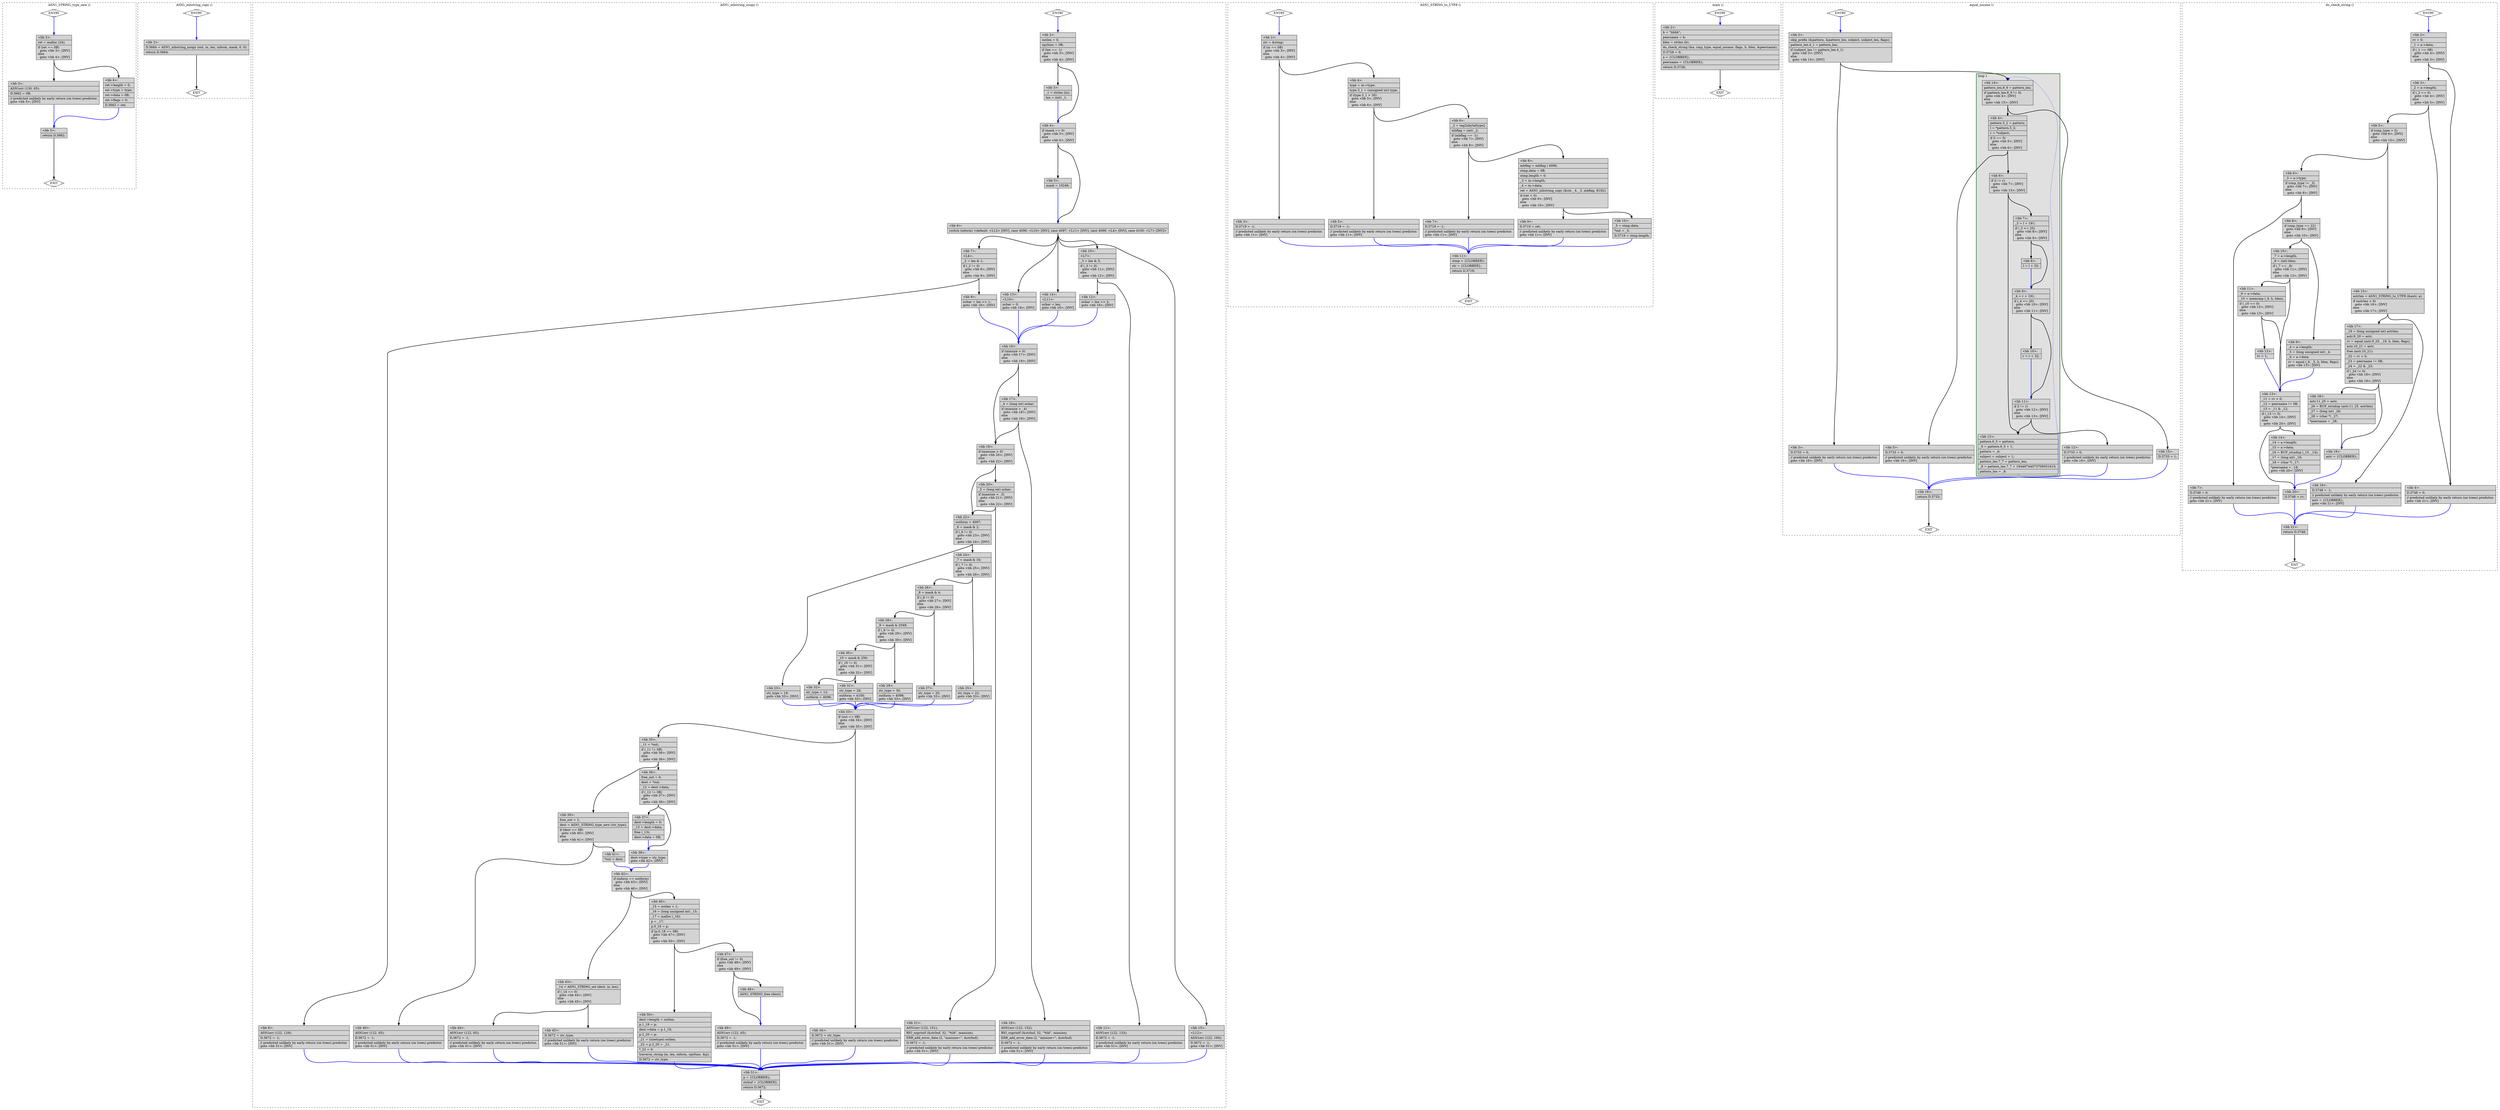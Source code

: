 digraph "test.o-openssl_uaf_4.c.015t.cfg" {
overlap=false;
subgraph "cluster_ASN1_STRING_type_new" {
	style="dashed";
	color="black";
	label="ASN1_STRING_type_new ()";
	fn_22_basic_block_0 [shape=Mdiamond,style=filled,fillcolor=white,label="ENTRY"];

	fn_22_basic_block_1 [shape=Mdiamond,style=filled,fillcolor=white,label="EXIT"];

	fn_22_basic_block_2 [shape=record,style=filled,fillcolor=lightgrey,label="{\<bb\ 2\>:\l\
|ret\ =\ malloc\ (24);\l\
|if\ (ret\ ==\ 0B)\l\
\ \ goto\ \<bb\ 3\>;\ [INV]\l\
else\l\
\ \ goto\ \<bb\ 4\>;\ [INV]\l\
}"];

	fn_22_basic_block_3 [shape=record,style=filled,fillcolor=lightgrey,label="{\<bb\ 3\>:\l\
|ASN1err\ (130,\ 65);\l\
|D.3662\ =\ 0B;\l\
|//\ predicted\ unlikely\ by\ early\ return\ (on\ trees)\ predictor.\l\
goto\ \<bb\ 5\>;\ [INV]\l\
}"];

	fn_22_basic_block_4 [shape=record,style=filled,fillcolor=lightgrey,label="{\<bb\ 4\>:\l\
|ret-\>length\ =\ 0;\l\
|ret-\>type\ =\ type;\l\
|ret-\>data\ =\ 0B;\l\
|ret-\>flags\ =\ 0;\l\
|D.3662\ =\ ret;\l\
}"];

	fn_22_basic_block_5 [shape=record,style=filled,fillcolor=lightgrey,label="{\<bb\ 5\>:\l\
|return\ D.3662;\l\
}"];

	fn_22_basic_block_0:s -> fn_22_basic_block_2:n [style="solid,bold",color=blue,weight=100,constraint=true];
	fn_22_basic_block_2:s -> fn_22_basic_block_3:n [style="solid,bold",color=black,weight=10,constraint=true];
	fn_22_basic_block_2:s -> fn_22_basic_block_4:n [style="solid,bold",color=black,weight=10,constraint=true];
	fn_22_basic_block_3:s -> fn_22_basic_block_5:n [style="solid,bold",color=blue,weight=100,constraint=true];
	fn_22_basic_block_4:s -> fn_22_basic_block_5:n [style="solid,bold",color=blue,weight=100,constraint=true];
	fn_22_basic_block_5:s -> fn_22_basic_block_1:n [style="solid,bold",color=black,weight=10,constraint=true];
	fn_22_basic_block_0:s -> fn_22_basic_block_1:n [style="invis",constraint=true];
}
subgraph "cluster_ASN1_mbstring_copy" {
	style="dashed";
	color="black";
	label="ASN1_mbstring_copy ()";
	fn_24_basic_block_0 [shape=Mdiamond,style=filled,fillcolor=white,label="ENTRY"];

	fn_24_basic_block_1 [shape=Mdiamond,style=filled,fillcolor=white,label="EXIT"];

	fn_24_basic_block_2 [shape=record,style=filled,fillcolor=lightgrey,label="{\<bb\ 2\>:\l\
|D.3664\ =\ ASN1_mbstring_ncopy\ (out,\ in,\ len,\ inform,\ mask,\ 0,\ 0);\l\
|return\ D.3664;\l\
}"];

	fn_24_basic_block_0:s -> fn_24_basic_block_2:n [style="solid,bold",color=blue,weight=100,constraint=true];
	fn_24_basic_block_2:s -> fn_24_basic_block_1:n [style="solid,bold",color=black,weight=10,constraint=true];
	fn_24_basic_block_0:s -> fn_24_basic_block_1:n [style="invis",constraint=true];
}
subgraph "cluster_ASN1_mbstring_ncopy" {
	style="dashed";
	color="black";
	label="ASN1_mbstring_ncopy ()";
	fn_25_basic_block_0 [shape=Mdiamond,style=filled,fillcolor=white,label="ENTRY"];

	fn_25_basic_block_1 [shape=Mdiamond,style=filled,fillcolor=white,label="EXIT"];

	fn_25_basic_block_2 [shape=record,style=filled,fillcolor=lightgrey,label="{\<bb\ 2\>:\l\
|outlen\ =\ 0;\l\
|cpyfunc\ =\ 0B;\l\
|if\ (len\ ==\ -1)\l\
\ \ goto\ \<bb\ 3\>;\ [INV]\l\
else\l\
\ \ goto\ \<bb\ 4\>;\ [INV]\l\
}"];

	fn_25_basic_block_3 [shape=record,style=filled,fillcolor=lightgrey,label="{\<bb\ 3\>:\l\
|_1\ =\ strlen\ (in);\l\
|len\ =\ (int)\ _1;\l\
}"];

	fn_25_basic_block_4 [shape=record,style=filled,fillcolor=lightgrey,label="{\<bb\ 4\>:\l\
|if\ (mask\ ==\ 0)\l\
\ \ goto\ \<bb\ 5\>;\ [INV]\l\
else\l\
\ \ goto\ \<bb\ 6\>;\ [INV]\l\
}"];

	fn_25_basic_block_5 [shape=record,style=filled,fillcolor=lightgrey,label="{\<bb\ 5\>:\l\
|mask\ =\ 10246;\l\
}"];

	fn_25_basic_block_6 [shape=record,style=filled,fillcolor=lightgrey,label="{\<bb\ 6\>:\l\
|switch\ (inform)\ \<default:\ \<L12\>\ [INV],\ case\ 4096:\ \<L10\>\ [INV],\ case\ 4097:\ \<L11\>\ [INV],\ case\ 4098:\ \<L4\>\ [INV],\ case\ 4100:\ \<L7\>\ [INV]\>\l\
}"];

	fn_25_basic_block_7 [shape=record,style=filled,fillcolor=lightgrey,label="{\<bb\ 7\>:\l\
|\<L4\>:\l\
|_2\ =\ len\ &\ 1;\l\
|if\ (_2\ !=\ 0)\l\
\ \ goto\ \<bb\ 8\>;\ [INV]\l\
else\l\
\ \ goto\ \<bb\ 9\>;\ [INV]\l\
}"];

	fn_25_basic_block_8 [shape=record,style=filled,fillcolor=lightgrey,label="{\<bb\ 8\>:\l\
|ASN1err\ (122,\ 129);\l\
|D.3672\ =\ -1;\l\
|//\ predicted\ unlikely\ by\ early\ return\ (on\ trees)\ predictor.\l\
goto\ \<bb\ 51\>;\ [INV]\l\
}"];

	fn_25_basic_block_9 [shape=record,style=filled,fillcolor=lightgrey,label="{\<bb\ 9\>:\l\
|nchar\ =\ len\ \>\>\ 1;\l\
goto\ \<bb\ 16\>;\ [INV]\l\
}"];

	fn_25_basic_block_10 [shape=record,style=filled,fillcolor=lightgrey,label="{\<bb\ 10\>:\l\
|\<L7\>:\l\
|_3\ =\ len\ &\ 3;\l\
|if\ (_3\ !=\ 0)\l\
\ \ goto\ \<bb\ 11\>;\ [INV]\l\
else\l\
\ \ goto\ \<bb\ 12\>;\ [INV]\l\
}"];

	fn_25_basic_block_11 [shape=record,style=filled,fillcolor=lightgrey,label="{\<bb\ 11\>:\l\
|ASN1err\ (122,\ 133);\l\
|D.3672\ =\ -1;\l\
|//\ predicted\ unlikely\ by\ early\ return\ (on\ trees)\ predictor.\l\
goto\ \<bb\ 51\>;\ [INV]\l\
}"];

	fn_25_basic_block_12 [shape=record,style=filled,fillcolor=lightgrey,label="{\<bb\ 12\>:\l\
|nchar\ =\ len\ \>\>\ 2;\l\
goto\ \<bb\ 16\>;\ [INV]\l\
}"];

	fn_25_basic_block_13 [shape=record,style=filled,fillcolor=lightgrey,label="{\<bb\ 13\>:\l\
|\<L10\>:\l\
|nchar\ =\ 0;\l\
goto\ \<bb\ 16\>;\ [INV]\l\
}"];

	fn_25_basic_block_14 [shape=record,style=filled,fillcolor=lightgrey,label="{\<bb\ 14\>:\l\
|\<L11\>:\l\
|nchar\ =\ len;\l\
goto\ \<bb\ 16\>;\ [INV]\l\
}"];

	fn_25_basic_block_15 [shape=record,style=filled,fillcolor=lightgrey,label="{\<bb\ 15\>:\l\
|\<L12\>:\l\
|ASN1err\ (122,\ 160);\l\
|D.3672\ =\ -1;\l\
goto\ \<bb\ 51\>;\ [INV]\l\
}"];

	fn_25_basic_block_16 [shape=record,style=filled,fillcolor=lightgrey,label="{\<bb\ 16\>:\l\
|if\ (minsize\ \>\ 0)\l\
\ \ goto\ \<bb\ 17\>;\ [INV]\l\
else\l\
\ \ goto\ \<bb\ 19\>;\ [INV]\l\
}"];

	fn_25_basic_block_17 [shape=record,style=filled,fillcolor=lightgrey,label="{\<bb\ 17\>:\l\
|_4\ =\ (long\ int)\ nchar;\l\
|if\ (minsize\ \>\ _4)\l\
\ \ goto\ \<bb\ 18\>;\ [INV]\l\
else\l\
\ \ goto\ \<bb\ 19\>;\ [INV]\l\
}"];

	fn_25_basic_block_18 [shape=record,style=filled,fillcolor=lightgrey,label="{\<bb\ 18\>:\l\
|ASN1err\ (122,\ 152);\l\
|BIO_snprintf\ (&strbuf,\ 32,\ \"%ld\",\ minsize);\l\
|ERR_add_error_data\ (2,\ \"minsize=\",\ &strbuf);\l\
|D.3672\ =\ -1;\l\
|//\ predicted\ unlikely\ by\ early\ return\ (on\ trees)\ predictor.\l\
goto\ \<bb\ 51\>;\ [INV]\l\
}"];

	fn_25_basic_block_19 [shape=record,style=filled,fillcolor=lightgrey,label="{\<bb\ 19\>:\l\
|if\ (maxsize\ \>\ 0)\l\
\ \ goto\ \<bb\ 20\>;\ [INV]\l\
else\l\
\ \ goto\ \<bb\ 22\>;\ [INV]\l\
}"];

	fn_25_basic_block_20 [shape=record,style=filled,fillcolor=lightgrey,label="{\<bb\ 20\>:\l\
|_5\ =\ (long\ int)\ nchar;\l\
|if\ (maxsize\ \<\ _5)\l\
\ \ goto\ \<bb\ 21\>;\ [INV]\l\
else\l\
\ \ goto\ \<bb\ 22\>;\ [INV]\l\
}"];

	fn_25_basic_block_21 [shape=record,style=filled,fillcolor=lightgrey,label="{\<bb\ 21\>:\l\
|ASN1err\ (122,\ 151);\l\
|BIO_snprintf\ (&strbuf,\ 32,\ \"%ld\",\ maxsize);\l\
|ERR_add_error_data\ (2,\ \"maxsize=\",\ &strbuf);\l\
|D.3672\ =\ -1;\l\
|//\ predicted\ unlikely\ by\ early\ return\ (on\ trees)\ predictor.\l\
goto\ \<bb\ 51\>;\ [INV]\l\
}"];

	fn_25_basic_block_22 [shape=record,style=filled,fillcolor=lightgrey,label="{\<bb\ 22\>:\l\
|outform\ =\ 4097;\l\
|_6\ =\ mask\ &\ 2;\l\
|if\ (_6\ !=\ 0)\l\
\ \ goto\ \<bb\ 23\>;\ [INV]\l\
else\l\
\ \ goto\ \<bb\ 24\>;\ [INV]\l\
}"];

	fn_25_basic_block_23 [shape=record,style=filled,fillcolor=lightgrey,label="{\<bb\ 23\>:\l\
|str_type\ =\ 19;\l\
goto\ \<bb\ 33\>;\ [INV]\l\
}"];

	fn_25_basic_block_24 [shape=record,style=filled,fillcolor=lightgrey,label="{\<bb\ 24\>:\l\
|_7\ =\ mask\ &\ 16;\l\
|if\ (_7\ !=\ 0)\l\
\ \ goto\ \<bb\ 25\>;\ [INV]\l\
else\l\
\ \ goto\ \<bb\ 26\>;\ [INV]\l\
}"];

	fn_25_basic_block_25 [shape=record,style=filled,fillcolor=lightgrey,label="{\<bb\ 25\>:\l\
|str_type\ =\ 22;\l\
goto\ \<bb\ 33\>;\ [INV]\l\
}"];

	fn_25_basic_block_26 [shape=record,style=filled,fillcolor=lightgrey,label="{\<bb\ 26\>:\l\
|_8\ =\ mask\ &\ 4;\l\
|if\ (_8\ !=\ 0)\l\
\ \ goto\ \<bb\ 27\>;\ [INV]\l\
else\l\
\ \ goto\ \<bb\ 28\>;\ [INV]\l\
}"];

	fn_25_basic_block_27 [shape=record,style=filled,fillcolor=lightgrey,label="{\<bb\ 27\>:\l\
|str_type\ =\ 20;\l\
goto\ \<bb\ 33\>;\ [INV]\l\
}"];

	fn_25_basic_block_28 [shape=record,style=filled,fillcolor=lightgrey,label="{\<bb\ 28\>:\l\
|_9\ =\ mask\ &\ 2048;\l\
|if\ (_9\ !=\ 0)\l\
\ \ goto\ \<bb\ 29\>;\ [INV]\l\
else\l\
\ \ goto\ \<bb\ 30\>;\ [INV]\l\
}"];

	fn_25_basic_block_29 [shape=record,style=filled,fillcolor=lightgrey,label="{\<bb\ 29\>:\l\
|str_type\ =\ 30;\l\
|outform\ =\ 4098;\l\
goto\ \<bb\ 33\>;\ [INV]\l\
}"];

	fn_25_basic_block_30 [shape=record,style=filled,fillcolor=lightgrey,label="{\<bb\ 30\>:\l\
|_10\ =\ mask\ &\ 256;\l\
|if\ (_10\ !=\ 0)\l\
\ \ goto\ \<bb\ 31\>;\ [INV]\l\
else\l\
\ \ goto\ \<bb\ 32\>;\ [INV]\l\
}"];

	fn_25_basic_block_31 [shape=record,style=filled,fillcolor=lightgrey,label="{\<bb\ 31\>:\l\
|str_type\ =\ 28;\l\
|outform\ =\ 4100;\l\
goto\ \<bb\ 33\>;\ [INV]\l\
}"];

	fn_25_basic_block_32 [shape=record,style=filled,fillcolor=lightgrey,label="{\<bb\ 32\>:\l\
|str_type\ =\ 12;\l\
|outform\ =\ 4096;\l\
}"];

	fn_25_basic_block_33 [shape=record,style=filled,fillcolor=lightgrey,label="{\<bb\ 33\>:\l\
|if\ (out\ ==\ 0B)\l\
\ \ goto\ \<bb\ 34\>;\ [INV]\l\
else\l\
\ \ goto\ \<bb\ 35\>;\ [INV]\l\
}"];

	fn_25_basic_block_34 [shape=record,style=filled,fillcolor=lightgrey,label="{\<bb\ 34\>:\l\
|D.3672\ =\ str_type;\l\
|//\ predicted\ unlikely\ by\ early\ return\ (on\ trees)\ predictor.\l\
goto\ \<bb\ 51\>;\ [INV]\l\
}"];

	fn_25_basic_block_35 [shape=record,style=filled,fillcolor=lightgrey,label="{\<bb\ 35\>:\l\
|_11\ =\ *out;\l\
|if\ (_11\ !=\ 0B)\l\
\ \ goto\ \<bb\ 36\>;\ [INV]\l\
else\l\
\ \ goto\ \<bb\ 39\>;\ [INV]\l\
}"];

	fn_25_basic_block_36 [shape=record,style=filled,fillcolor=lightgrey,label="{\<bb\ 36\>:\l\
|free_out\ =\ 0;\l\
|dest\ =\ *out;\l\
|_12\ =\ dest-\>data;\l\
|if\ (_12\ !=\ 0B)\l\
\ \ goto\ \<bb\ 37\>;\ [INV]\l\
else\l\
\ \ goto\ \<bb\ 38\>;\ [INV]\l\
}"];

	fn_25_basic_block_37 [shape=record,style=filled,fillcolor=lightgrey,label="{\<bb\ 37\>:\l\
|dest-\>length\ =\ 0;\l\
|_13\ =\ dest-\>data;\l\
|free\ (_13);\l\
|dest-\>data\ =\ 0B;\l\
}"];

	fn_25_basic_block_38 [shape=record,style=filled,fillcolor=lightgrey,label="{\<bb\ 38\>:\l\
|dest-\>type\ =\ str_type;\l\
goto\ \<bb\ 42\>;\ [INV]\l\
}"];

	fn_25_basic_block_39 [shape=record,style=filled,fillcolor=lightgrey,label="{\<bb\ 39\>:\l\
|free_out\ =\ 1;\l\
|dest\ =\ ASN1_STRING_type_new\ (str_type);\l\
|if\ (dest\ ==\ 0B)\l\
\ \ goto\ \<bb\ 40\>;\ [INV]\l\
else\l\
\ \ goto\ \<bb\ 41\>;\ [INV]\l\
}"];

	fn_25_basic_block_40 [shape=record,style=filled,fillcolor=lightgrey,label="{\<bb\ 40\>:\l\
|ASN1err\ (122,\ 65);\l\
|D.3672\ =\ -1;\l\
|//\ predicted\ unlikely\ by\ early\ return\ (on\ trees)\ predictor.\l\
goto\ \<bb\ 51\>;\ [INV]\l\
}"];

	fn_25_basic_block_41 [shape=record,style=filled,fillcolor=lightgrey,label="{\<bb\ 41\>:\l\
|*out\ =\ dest;\l\
}"];

	fn_25_basic_block_42 [shape=record,style=filled,fillcolor=lightgrey,label="{\<bb\ 42\>:\l\
|if\ (inform\ ==\ outform)\l\
\ \ goto\ \<bb\ 43\>;\ [INV]\l\
else\l\
\ \ goto\ \<bb\ 46\>;\ [INV]\l\
}"];

	fn_25_basic_block_43 [shape=record,style=filled,fillcolor=lightgrey,label="{\<bb\ 43\>:\l\
|_14\ =\ ASN1_STRING_set\ (dest,\ in,\ len);\l\
|if\ (_14\ ==\ 0)\l\
\ \ goto\ \<bb\ 44\>;\ [INV]\l\
else\l\
\ \ goto\ \<bb\ 45\>;\ [INV]\l\
}"];

	fn_25_basic_block_44 [shape=record,style=filled,fillcolor=lightgrey,label="{\<bb\ 44\>:\l\
|ASN1err\ (122,\ 65);\l\
|D.3672\ =\ -1;\l\
|//\ predicted\ unlikely\ by\ early\ return\ (on\ trees)\ predictor.\l\
goto\ \<bb\ 51\>;\ [INV]\l\
}"];

	fn_25_basic_block_45 [shape=record,style=filled,fillcolor=lightgrey,label="{\<bb\ 45\>:\l\
|D.3672\ =\ str_type;\l\
|//\ predicted\ unlikely\ by\ early\ return\ (on\ trees)\ predictor.\l\
goto\ \<bb\ 51\>;\ [INV]\l\
}"];

	fn_25_basic_block_46 [shape=record,style=filled,fillcolor=lightgrey,label="{\<bb\ 46\>:\l\
|_15\ =\ outlen\ +\ 1;\l\
|_16\ =\ (long\ unsigned\ int)\ _15;\l\
|_17\ =\ malloc\ (_16);\l\
|p\ =\ _17;\l\
|p.0_18\ =\ p;\l\
|if\ (p.0_18\ ==\ 0B)\l\
\ \ goto\ \<bb\ 47\>;\ [INV]\l\
else\l\
\ \ goto\ \<bb\ 50\>;\ [INV]\l\
}"];

	fn_25_basic_block_47 [shape=record,style=filled,fillcolor=lightgrey,label="{\<bb\ 47\>:\l\
|if\ (free_out\ !=\ 0)\l\
\ \ goto\ \<bb\ 48\>;\ [INV]\l\
else\l\
\ \ goto\ \<bb\ 49\>;\ [INV]\l\
}"];

	fn_25_basic_block_48 [shape=record,style=filled,fillcolor=lightgrey,label="{\<bb\ 48\>:\l\
|ASN1_STRING_free\ (dest);\l\
}"];

	fn_25_basic_block_49 [shape=record,style=filled,fillcolor=lightgrey,label="{\<bb\ 49\>:\l\
|ASN1err\ (122,\ 65);\l\
|D.3672\ =\ -1;\l\
|//\ predicted\ unlikely\ by\ early\ return\ (on\ trees)\ predictor.\l\
goto\ \<bb\ 51\>;\ [INV]\l\
}"];

	fn_25_basic_block_50 [shape=record,style=filled,fillcolor=lightgrey,label="{\<bb\ 50\>:\l\
|dest-\>length\ =\ outlen;\l\
|p.1_19\ =\ p;\l\
|dest-\>data\ =\ p.1_19;\l\
|p.2_20\ =\ p;\l\
|_21\ =\ (sizetype)\ outlen;\l\
|_22\ =\ p.2_20\ +\ _21;\l\
|*_22\ =\ 0;\l\
|traverse_string\ (in,\ len,\ inform,\ cpyfunc,\ &p);\l\
|D.3672\ =\ str_type;\l\
}"];

	fn_25_basic_block_51 [shape=record,style=filled,fillcolor=lightgrey,label="{\<bb\ 51\>:\l\
|p\ =\ \{CLOBBER\};\l\
|strbuf\ =\ \{CLOBBER\};\l\
|return\ D.3672;\l\
}"];

	fn_25_basic_block_0:s -> fn_25_basic_block_2:n [style="solid,bold",color=blue,weight=100,constraint=true];
	fn_25_basic_block_2:s -> fn_25_basic_block_3:n [style="solid,bold",color=black,weight=10,constraint=true];
	fn_25_basic_block_2:s -> fn_25_basic_block_4:n [style="solid,bold",color=black,weight=10,constraint=true];
	fn_25_basic_block_3:s -> fn_25_basic_block_4:n [style="solid,bold",color=blue,weight=100,constraint=true];
	fn_25_basic_block_4:s -> fn_25_basic_block_5:n [style="solid,bold",color=black,weight=10,constraint=true];
	fn_25_basic_block_4:s -> fn_25_basic_block_6:n [style="solid,bold",color=black,weight=10,constraint=true];
	fn_25_basic_block_5:s -> fn_25_basic_block_6:n [style="solid,bold",color=blue,weight=100,constraint=true];
	fn_25_basic_block_6:s -> fn_25_basic_block_15:n [style="solid,bold",color=black,weight=10,constraint=true];
	fn_25_basic_block_6:s -> fn_25_basic_block_13:n [style="solid,bold",color=black,weight=10,constraint=true];
	fn_25_basic_block_6:s -> fn_25_basic_block_14:n [style="solid,bold",color=black,weight=10,constraint=true];
	fn_25_basic_block_6:s -> fn_25_basic_block_7:n [style="solid,bold",color=black,weight=10,constraint=true];
	fn_25_basic_block_6:s -> fn_25_basic_block_10:n [style="solid,bold",color=black,weight=10,constraint=true];
	fn_25_basic_block_7:s -> fn_25_basic_block_8:n [style="solid,bold",color=black,weight=10,constraint=true];
	fn_25_basic_block_7:s -> fn_25_basic_block_9:n [style="solid,bold",color=black,weight=10,constraint=true];
	fn_25_basic_block_8:s -> fn_25_basic_block_51:n [style="solid,bold",color=blue,weight=100,constraint=true];
	fn_25_basic_block_9:s -> fn_25_basic_block_16:n [style="solid,bold",color=blue,weight=100,constraint=true];
	fn_25_basic_block_10:s -> fn_25_basic_block_11:n [style="solid,bold",color=black,weight=10,constraint=true];
	fn_25_basic_block_10:s -> fn_25_basic_block_12:n [style="solid,bold",color=black,weight=10,constraint=true];
	fn_25_basic_block_11:s -> fn_25_basic_block_51:n [style="solid,bold",color=blue,weight=100,constraint=true];
	fn_25_basic_block_12:s -> fn_25_basic_block_16:n [style="solid,bold",color=blue,weight=100,constraint=true];
	fn_25_basic_block_13:s -> fn_25_basic_block_16:n [style="solid,bold",color=blue,weight=100,constraint=true];
	fn_25_basic_block_14:s -> fn_25_basic_block_16:n [style="solid,bold",color=blue,weight=100,constraint=true];
	fn_25_basic_block_15:s -> fn_25_basic_block_51:n [style="solid,bold",color=blue,weight=100,constraint=true];
	fn_25_basic_block_16:s -> fn_25_basic_block_17:n [style="solid,bold",color=black,weight=10,constraint=true];
	fn_25_basic_block_16:s -> fn_25_basic_block_19:n [style="solid,bold",color=black,weight=10,constraint=true];
	fn_25_basic_block_17:s -> fn_25_basic_block_18:n [style="solid,bold",color=black,weight=10,constraint=true];
	fn_25_basic_block_17:s -> fn_25_basic_block_19:n [style="solid,bold",color=black,weight=10,constraint=true];
	fn_25_basic_block_18:s -> fn_25_basic_block_51:n [style="solid,bold",color=blue,weight=100,constraint=true];
	fn_25_basic_block_19:s -> fn_25_basic_block_20:n [style="solid,bold",color=black,weight=10,constraint=true];
	fn_25_basic_block_19:s -> fn_25_basic_block_22:n [style="solid,bold",color=black,weight=10,constraint=true];
	fn_25_basic_block_20:s -> fn_25_basic_block_21:n [style="solid,bold",color=black,weight=10,constraint=true];
	fn_25_basic_block_20:s -> fn_25_basic_block_22:n [style="solid,bold",color=black,weight=10,constraint=true];
	fn_25_basic_block_21:s -> fn_25_basic_block_51:n [style="solid,bold",color=blue,weight=100,constraint=true];
	fn_25_basic_block_22:s -> fn_25_basic_block_23:n [style="solid,bold",color=black,weight=10,constraint=true];
	fn_25_basic_block_22:s -> fn_25_basic_block_24:n [style="solid,bold",color=black,weight=10,constraint=true];
	fn_25_basic_block_23:s -> fn_25_basic_block_33:n [style="solid,bold",color=blue,weight=100,constraint=true];
	fn_25_basic_block_24:s -> fn_25_basic_block_25:n [style="solid,bold",color=black,weight=10,constraint=true];
	fn_25_basic_block_24:s -> fn_25_basic_block_26:n [style="solid,bold",color=black,weight=10,constraint=true];
	fn_25_basic_block_25:s -> fn_25_basic_block_33:n [style="solid,bold",color=blue,weight=100,constraint=true];
	fn_25_basic_block_26:s -> fn_25_basic_block_27:n [style="solid,bold",color=black,weight=10,constraint=true];
	fn_25_basic_block_26:s -> fn_25_basic_block_28:n [style="solid,bold",color=black,weight=10,constraint=true];
	fn_25_basic_block_27:s -> fn_25_basic_block_33:n [style="solid,bold",color=blue,weight=100,constraint=true];
	fn_25_basic_block_28:s -> fn_25_basic_block_29:n [style="solid,bold",color=black,weight=10,constraint=true];
	fn_25_basic_block_28:s -> fn_25_basic_block_30:n [style="solid,bold",color=black,weight=10,constraint=true];
	fn_25_basic_block_29:s -> fn_25_basic_block_33:n [style="solid,bold",color=blue,weight=100,constraint=true];
	fn_25_basic_block_30:s -> fn_25_basic_block_31:n [style="solid,bold",color=black,weight=10,constraint=true];
	fn_25_basic_block_30:s -> fn_25_basic_block_32:n [style="solid,bold",color=black,weight=10,constraint=true];
	fn_25_basic_block_31:s -> fn_25_basic_block_33:n [style="solid,bold",color=blue,weight=100,constraint=true];
	fn_25_basic_block_32:s -> fn_25_basic_block_33:n [style="solid,bold",color=blue,weight=100,constraint=true];
	fn_25_basic_block_33:s -> fn_25_basic_block_34:n [style="solid,bold",color=black,weight=10,constraint=true];
	fn_25_basic_block_33:s -> fn_25_basic_block_35:n [style="solid,bold",color=black,weight=10,constraint=true];
	fn_25_basic_block_34:s -> fn_25_basic_block_51:n [style="solid,bold",color=blue,weight=100,constraint=true];
	fn_25_basic_block_35:s -> fn_25_basic_block_36:n [style="solid,bold",color=black,weight=10,constraint=true];
	fn_25_basic_block_35:s -> fn_25_basic_block_39:n [style="solid,bold",color=black,weight=10,constraint=true];
	fn_25_basic_block_36:s -> fn_25_basic_block_37:n [style="solid,bold",color=black,weight=10,constraint=true];
	fn_25_basic_block_36:s -> fn_25_basic_block_38:n [style="solid,bold",color=black,weight=10,constraint=true];
	fn_25_basic_block_37:s -> fn_25_basic_block_38:n [style="solid,bold",color=blue,weight=100,constraint=true];
	fn_25_basic_block_38:s -> fn_25_basic_block_42:n [style="solid,bold",color=blue,weight=100,constraint=true];
	fn_25_basic_block_39:s -> fn_25_basic_block_40:n [style="solid,bold",color=black,weight=10,constraint=true];
	fn_25_basic_block_39:s -> fn_25_basic_block_41:n [style="solid,bold",color=black,weight=10,constraint=true];
	fn_25_basic_block_40:s -> fn_25_basic_block_51:n [style="solid,bold",color=blue,weight=100,constraint=true];
	fn_25_basic_block_41:s -> fn_25_basic_block_42:n [style="solid,bold",color=blue,weight=100,constraint=true];
	fn_25_basic_block_42:s -> fn_25_basic_block_43:n [style="solid,bold",color=black,weight=10,constraint=true];
	fn_25_basic_block_42:s -> fn_25_basic_block_46:n [style="solid,bold",color=black,weight=10,constraint=true];
	fn_25_basic_block_43:s -> fn_25_basic_block_44:n [style="solid,bold",color=black,weight=10,constraint=true];
	fn_25_basic_block_43:s -> fn_25_basic_block_45:n [style="solid,bold",color=black,weight=10,constraint=true];
	fn_25_basic_block_44:s -> fn_25_basic_block_51:n [style="solid,bold",color=blue,weight=100,constraint=true];
	fn_25_basic_block_45:s -> fn_25_basic_block_51:n [style="solid,bold",color=blue,weight=100,constraint=true];
	fn_25_basic_block_46:s -> fn_25_basic_block_47:n [style="solid,bold",color=black,weight=10,constraint=true];
	fn_25_basic_block_46:s -> fn_25_basic_block_50:n [style="solid,bold",color=black,weight=10,constraint=true];
	fn_25_basic_block_47:s -> fn_25_basic_block_48:n [style="solid,bold",color=black,weight=10,constraint=true];
	fn_25_basic_block_47:s -> fn_25_basic_block_49:n [style="solid,bold",color=black,weight=10,constraint=true];
	fn_25_basic_block_48:s -> fn_25_basic_block_49:n [style="solid,bold",color=blue,weight=100,constraint=true];
	fn_25_basic_block_49:s -> fn_25_basic_block_51:n [style="solid,bold",color=blue,weight=100,constraint=true];
	fn_25_basic_block_50:s -> fn_25_basic_block_51:n [style="solid,bold",color=blue,weight=100,constraint=true];
	fn_25_basic_block_51:s -> fn_25_basic_block_1:n [style="solid,bold",color=black,weight=10,constraint=true];
	fn_25_basic_block_0:s -> fn_25_basic_block_1:n [style="invis",constraint=true];
}
subgraph "cluster_ASN1_STRING_to_UTF8" {
	style="dashed";
	color="black";
	label="ASN1_STRING_to_UTF8 ()";
	fn_26_basic_block_0 [shape=Mdiamond,style=filled,fillcolor=white,label="ENTRY"];

	fn_26_basic_block_1 [shape=Mdiamond,style=filled,fillcolor=white,label="EXIT"];

	fn_26_basic_block_2 [shape=record,style=filled,fillcolor=lightgrey,label="{\<bb\ 2\>:\l\
|str\ =\ &stmp;\l\
|if\ (in\ ==\ 0B)\l\
\ \ goto\ \<bb\ 3\>;\ [INV]\l\
else\l\
\ \ goto\ \<bb\ 4\>;\ [INV]\l\
}"];

	fn_26_basic_block_3 [shape=record,style=filled,fillcolor=lightgrey,label="{\<bb\ 3\>:\l\
|D.3719\ =\ -1;\l\
|//\ predicted\ unlikely\ by\ early\ return\ (on\ trees)\ predictor.\l\
goto\ \<bb\ 11\>;\ [INV]\l\
}"];

	fn_26_basic_block_4 [shape=record,style=filled,fillcolor=lightgrey,label="{\<bb\ 4\>:\l\
|type\ =\ in-\>type;\l\
|type.3_1\ =\ (unsigned\ int)\ type;\l\
|if\ (type.3_1\ \>\ 30)\l\
\ \ goto\ \<bb\ 5\>;\ [INV]\l\
else\l\
\ \ goto\ \<bb\ 6\>;\ [INV]\l\
}"];

	fn_26_basic_block_5 [shape=record,style=filled,fillcolor=lightgrey,label="{\<bb\ 5\>:\l\
|D.3719\ =\ -1;\l\
|//\ predicted\ unlikely\ by\ early\ return\ (on\ trees)\ predictor.\l\
goto\ \<bb\ 11\>;\ [INV]\l\
}"];

	fn_26_basic_block_6 [shape=record,style=filled,fillcolor=lightgrey,label="{\<bb\ 6\>:\l\
|_2\ =\ tag2nbyte[type];\l\
|mbflag\ =\ (int)\ _2;\l\
|if\ (mbflag\ ==\ -1)\l\
\ \ goto\ \<bb\ 7\>;\ [INV]\l\
else\l\
\ \ goto\ \<bb\ 8\>;\ [INV]\l\
}"];

	fn_26_basic_block_7 [shape=record,style=filled,fillcolor=lightgrey,label="{\<bb\ 7\>:\l\
|D.3719\ =\ -1;\l\
|//\ predicted\ unlikely\ by\ early\ return\ (on\ trees)\ predictor.\l\
goto\ \<bb\ 11\>;\ [INV]\l\
}"];

	fn_26_basic_block_8 [shape=record,style=filled,fillcolor=lightgrey,label="{\<bb\ 8\>:\l\
|mbflag\ =\ mbflag\ \|\ 4096;\l\
|stmp.data\ =\ 0B;\l\
|stmp.length\ =\ 0;\l\
|_3\ =\ in-\>length;\l\
|_4\ =\ in-\>data;\l\
|ret\ =\ ASN1_mbstring_copy\ (&str,\ _4,\ _3,\ mbflag,\ 8192);\l\
|if\ (ret\ \<\ 0)\l\
\ \ goto\ \<bb\ 9\>;\ [INV]\l\
else\l\
\ \ goto\ \<bb\ 10\>;\ [INV]\l\
}"];

	fn_26_basic_block_9 [shape=record,style=filled,fillcolor=lightgrey,label="{\<bb\ 9\>:\l\
|D.3719\ =\ ret;\l\
|//\ predicted\ unlikely\ by\ early\ return\ (on\ trees)\ predictor.\l\
goto\ \<bb\ 11\>;\ [INV]\l\
}"];

	fn_26_basic_block_10 [shape=record,style=filled,fillcolor=lightgrey,label="{\<bb\ 10\>:\l\
|_5\ =\ stmp.data;\l\
|*out\ =\ _5;\l\
|D.3719\ =\ stmp.length;\l\
}"];

	fn_26_basic_block_11 [shape=record,style=filled,fillcolor=lightgrey,label="{\<bb\ 11\>:\l\
|stmp\ =\ \{CLOBBER\};\l\
|str\ =\ \{CLOBBER\};\l\
|return\ D.3719;\l\
}"];

	fn_26_basic_block_0:s -> fn_26_basic_block_2:n [style="solid,bold",color=blue,weight=100,constraint=true];
	fn_26_basic_block_2:s -> fn_26_basic_block_3:n [style="solid,bold",color=black,weight=10,constraint=true];
	fn_26_basic_block_2:s -> fn_26_basic_block_4:n [style="solid,bold",color=black,weight=10,constraint=true];
	fn_26_basic_block_3:s -> fn_26_basic_block_11:n [style="solid,bold",color=blue,weight=100,constraint=true];
	fn_26_basic_block_4:s -> fn_26_basic_block_5:n [style="solid,bold",color=black,weight=10,constraint=true];
	fn_26_basic_block_4:s -> fn_26_basic_block_6:n [style="solid,bold",color=black,weight=10,constraint=true];
	fn_26_basic_block_5:s -> fn_26_basic_block_11:n [style="solid,bold",color=blue,weight=100,constraint=true];
	fn_26_basic_block_6:s -> fn_26_basic_block_7:n [style="solid,bold",color=black,weight=10,constraint=true];
	fn_26_basic_block_6:s -> fn_26_basic_block_8:n [style="solid,bold",color=black,weight=10,constraint=true];
	fn_26_basic_block_7:s -> fn_26_basic_block_11:n [style="solid,bold",color=blue,weight=100,constraint=true];
	fn_26_basic_block_8:s -> fn_26_basic_block_9:n [style="solid,bold",color=black,weight=10,constraint=true];
	fn_26_basic_block_8:s -> fn_26_basic_block_10:n [style="solid,bold",color=black,weight=10,constraint=true];
	fn_26_basic_block_9:s -> fn_26_basic_block_11:n [style="solid,bold",color=blue,weight=100,constraint=true];
	fn_26_basic_block_10:s -> fn_26_basic_block_11:n [style="solid,bold",color=blue,weight=100,constraint=true];
	fn_26_basic_block_11:s -> fn_26_basic_block_1:n [style="solid,bold",color=black,weight=10,constraint=true];
	fn_26_basic_block_0:s -> fn_26_basic_block_1:n [style="invis",constraint=true];
}
subgraph "cluster_main" {
	style="dashed";
	color="black";
	label="main ()";
	fn_28_basic_block_0 [shape=Mdiamond,style=filled,fillcolor=white,label="ENTRY"];

	fn_28_basic_block_1 [shape=Mdiamond,style=filled,fillcolor=white,label="EXIT"];

	fn_28_basic_block_2 [shape=record,style=filled,fillcolor=lightgrey,label="{\<bb\ 2\>:\l\
|b\ =\ \"bbbb\";\l\
|peername\ =\ b;\l\
|blen\ =\ strlen\ (b);\l\
|do_check_string\ (&a,\ cmp_type,\ equal_nocase,\ flags,\ b,\ blen,\ &peername);\l\
|D.3728\ =\ 0;\l\
|a\ =\ \{CLOBBER\};\l\
|peername\ =\ \{CLOBBER\};\l\
|return\ D.3728;\l\
}"];

	fn_28_basic_block_0:s -> fn_28_basic_block_2:n [style="solid,bold",color=blue,weight=100,constraint=true];
	fn_28_basic_block_2:s -> fn_28_basic_block_1:n [style="solid,bold",color=black,weight=10,constraint=true];
	fn_28_basic_block_0:s -> fn_28_basic_block_1:n [style="invis",constraint=true];
}
subgraph "cluster_equal_nocase" {
	style="dashed";
	color="black";
	label="equal_nocase ()";
	subgraph cluster_23_1 {
	style="filled";
	color="darkgreen";
	fillcolor="grey88";
	label="loop 1";
	labeljust=l;
	penwidth=2;
	fn_23_basic_block_14 [shape=record,style=filled,fillcolor=lightgrey,label="{\<bb\ 14\>:\l\
|pattern_len.8_9\ =\ pattern_len;\l\
|if\ (pattern_len.8_9\ !=\ 0)\l\
\ \ goto\ \<bb\ 4\>;\ [INV]\l\
else\l\
\ \ goto\ \<bb\ 15\>;\ [INV]\l\
}"];

	fn_23_basic_block_4 [shape=record,style=filled,fillcolor=lightgrey,label="{\<bb\ 4\>:\l\
|pattern.5_2\ =\ pattern;\l\
|l\ =\ *pattern.5_2;\l\
|r\ =\ *subject;\l\
|if\ (l\ ==\ 0)\l\
\ \ goto\ \<bb\ 5\>;\ [INV]\l\
else\l\
\ \ goto\ \<bb\ 6\>;\ [INV]\l\
}"];

	fn_23_basic_block_6 [shape=record,style=filled,fillcolor=lightgrey,label="{\<bb\ 6\>:\l\
|if\ (l\ !=\ r)\l\
\ \ goto\ \<bb\ 7\>;\ [INV]\l\
else\l\
\ \ goto\ \<bb\ 13\>;\ [INV]\l\
}"];

	fn_23_basic_block_7 [shape=record,style=filled,fillcolor=lightgrey,label="{\<bb\ 7\>:\l\
|_3\ =\ l\ +\ 191;\l\
|if\ (_3\ \<=\ 25)\l\
\ \ goto\ \<bb\ 8\>;\ [INV]\l\
else\l\
\ \ goto\ \<bb\ 9\>;\ [INV]\l\
}"];

	fn_23_basic_block_13 [shape=record,style=filled,fillcolor=lightgrey,label="{\<bb\ 13\>:\l\
|pattern.6_5\ =\ pattern;\l\
|_6\ =\ pattern.6_5\ +\ 1;\l\
|pattern\ =\ _6;\l\
|subject\ =\ subject\ +\ 1;\l\
|pattern_len.7_7\ =\ pattern_len;\l\
|_8\ =\ pattern_len.7_7\ +\ 18446744073709551615;\l\
|pattern_len\ =\ _8;\l\
}"];

	fn_23_basic_block_8 [shape=record,style=filled,fillcolor=lightgrey,label="{\<bb\ 8\>:\l\
|l\ =\ l\ +\ 32;\l\
}"];

	fn_23_basic_block_9 [shape=record,style=filled,fillcolor=lightgrey,label="{\<bb\ 9\>:\l\
|_4\ =\ r\ +\ 191;\l\
|if\ (_4\ \<=\ 25)\l\
\ \ goto\ \<bb\ 10\>;\ [INV]\l\
else\l\
\ \ goto\ \<bb\ 11\>;\ [INV]\l\
}"];

	fn_23_basic_block_10 [shape=record,style=filled,fillcolor=lightgrey,label="{\<bb\ 10\>:\l\
|r\ =\ r\ +\ 32;\l\
}"];

	fn_23_basic_block_11 [shape=record,style=filled,fillcolor=lightgrey,label="{\<bb\ 11\>:\l\
|if\ (l\ !=\ r)\l\
\ \ goto\ \<bb\ 12\>;\ [INV]\l\
else\l\
\ \ goto\ \<bb\ 13\>;\ [INV]\l\
}"];

	}
	fn_23_basic_block_0 [shape=Mdiamond,style=filled,fillcolor=white,label="ENTRY"];

	fn_23_basic_block_1 [shape=Mdiamond,style=filled,fillcolor=white,label="EXIT"];

	fn_23_basic_block_2 [shape=record,style=filled,fillcolor=lightgrey,label="{\<bb\ 2\>:\l\
|skip_prefix\ (&pattern,\ &pattern_len,\ subject,\ subject_len,\ flags);\l\
|pattern_len.4_1\ =\ pattern_len;\l\
|if\ (subject_len\ !=\ pattern_len.4_1)\l\
\ \ goto\ \<bb\ 3\>;\ [INV]\l\
else\l\
\ \ goto\ \<bb\ 14\>;\ [INV]\l\
}"];

	fn_23_basic_block_3 [shape=record,style=filled,fillcolor=lightgrey,label="{\<bb\ 3\>:\l\
|D.3733\ =\ 0;\l\
|//\ predicted\ unlikely\ by\ early\ return\ (on\ trees)\ predictor.\l\
goto\ \<bb\ 16\>;\ [INV]\l\
}"];

	fn_23_basic_block_5 [shape=record,style=filled,fillcolor=lightgrey,label="{\<bb\ 5\>:\l\
|D.3733\ =\ 0;\l\
|//\ predicted\ unlikely\ by\ early\ return\ (on\ trees)\ predictor.\l\
goto\ \<bb\ 16\>;\ [INV]\l\
}"];

	fn_23_basic_block_12 [shape=record,style=filled,fillcolor=lightgrey,label="{\<bb\ 12\>:\l\
|D.3733\ =\ 0;\l\
|//\ predicted\ unlikely\ by\ early\ return\ (on\ trees)\ predictor.\l\
goto\ \<bb\ 16\>;\ [INV]\l\
}"];

	fn_23_basic_block_15 [shape=record,style=filled,fillcolor=lightgrey,label="{\<bb\ 15\>:\l\
|D.3733\ =\ 1;\l\
}"];

	fn_23_basic_block_16 [shape=record,style=filled,fillcolor=lightgrey,label="{\<bb\ 16\>:\l\
|return\ D.3733;\l\
}"];

	fn_23_basic_block_0:s -> fn_23_basic_block_2:n [style="solid,bold",color=blue,weight=100,constraint=true];
	fn_23_basic_block_2:s -> fn_23_basic_block_3:n [style="solid,bold",color=black,weight=10,constraint=true];
	fn_23_basic_block_2:s -> fn_23_basic_block_14:n [style="solid,bold",color=black,weight=10,constraint=true];
	fn_23_basic_block_3:s -> fn_23_basic_block_16:n [style="solid,bold",color=blue,weight=100,constraint=true];
	fn_23_basic_block_4:s -> fn_23_basic_block_5:n [style="solid,bold",color=black,weight=10,constraint=true];
	fn_23_basic_block_4:s -> fn_23_basic_block_6:n [style="solid,bold",color=black,weight=10,constraint=true];
	fn_23_basic_block_5:s -> fn_23_basic_block_16:n [style="solid,bold",color=blue,weight=100,constraint=true];
	fn_23_basic_block_6:s -> fn_23_basic_block_7:n [style="solid,bold",color=black,weight=10,constraint=true];
	fn_23_basic_block_6:s -> fn_23_basic_block_13:n [style="solid,bold",color=black,weight=10,constraint=true];
	fn_23_basic_block_7:s -> fn_23_basic_block_8:n [style="solid,bold",color=black,weight=10,constraint=true];
	fn_23_basic_block_7:s -> fn_23_basic_block_9:n [style="solid,bold",color=black,weight=10,constraint=true];
	fn_23_basic_block_8:s -> fn_23_basic_block_9:n [style="solid,bold",color=blue,weight=100,constraint=true];
	fn_23_basic_block_9:s -> fn_23_basic_block_10:n [style="solid,bold",color=black,weight=10,constraint=true];
	fn_23_basic_block_9:s -> fn_23_basic_block_11:n [style="solid,bold",color=black,weight=10,constraint=true];
	fn_23_basic_block_10:s -> fn_23_basic_block_11:n [style="solid,bold",color=blue,weight=100,constraint=true];
	fn_23_basic_block_11:s -> fn_23_basic_block_12:n [style="solid,bold",color=black,weight=10,constraint=true];
	fn_23_basic_block_11:s -> fn_23_basic_block_13:n [style="solid,bold",color=black,weight=10,constraint=true];
	fn_23_basic_block_12:s -> fn_23_basic_block_16:n [style="solid,bold",color=blue,weight=100,constraint=true];
	fn_23_basic_block_13:s -> fn_23_basic_block_14:n [style="dotted,bold",color=blue,weight=10,constraint=false];
	fn_23_basic_block_14:s -> fn_23_basic_block_4:n [style="solid,bold",color=black,weight=10,constraint=true];
	fn_23_basic_block_14:s -> fn_23_basic_block_15:n [style="solid,bold",color=black,weight=10,constraint=true];
	fn_23_basic_block_15:s -> fn_23_basic_block_16:n [style="solid,bold",color=blue,weight=100,constraint=true];
	fn_23_basic_block_16:s -> fn_23_basic_block_1:n [style="solid,bold",color=black,weight=10,constraint=true];
	fn_23_basic_block_0:s -> fn_23_basic_block_1:n [style="invis",constraint=true];
}
subgraph "cluster_do_check_string" {
	style="dashed";
	color="black";
	label="do_check_string ()";
	fn_27_basic_block_0 [shape=Mdiamond,style=filled,fillcolor=white,label="ENTRY"];

	fn_27_basic_block_1 [shape=Mdiamond,style=filled,fillcolor=white,label="EXIT"];

	fn_27_basic_block_2 [shape=record,style=filled,fillcolor=lightgrey,label="{\<bb\ 2\>:\l\
|rv\ =\ 0;\l\
|_1\ =\ a-\>data;\l\
|if\ (_1\ ==\ 0B)\l\
\ \ goto\ \<bb\ 4\>;\ [INV]\l\
else\l\
\ \ goto\ \<bb\ 3\>;\ [INV]\l\
}"];

	fn_27_basic_block_3 [shape=record,style=filled,fillcolor=lightgrey,label="{\<bb\ 3\>:\l\
|_2\ =\ a-\>length;\l\
|if\ (_2\ ==\ 0)\l\
\ \ goto\ \<bb\ 4\>;\ [INV]\l\
else\l\
\ \ goto\ \<bb\ 5\>;\ [INV]\l\
}"];

	fn_27_basic_block_4 [shape=record,style=filled,fillcolor=lightgrey,label="{\<bb\ 4\>:\l\
|D.3748\ =\ 0;\l\
|//\ predicted\ unlikely\ by\ early\ return\ (on\ trees)\ predictor.\l\
goto\ \<bb\ 21\>;\ [INV]\l\
}"];

	fn_27_basic_block_5 [shape=record,style=filled,fillcolor=lightgrey,label="{\<bb\ 5\>:\l\
|if\ (cmp_type\ \>\ 0)\l\
\ \ goto\ \<bb\ 6\>;\ [INV]\l\
else\l\
\ \ goto\ \<bb\ 15\>;\ [INV]\l\
}"];

	fn_27_basic_block_6 [shape=record,style=filled,fillcolor=lightgrey,label="{\<bb\ 6\>:\l\
|_3\ =\ a-\>type;\l\
|if\ (cmp_type\ !=\ _3)\l\
\ \ goto\ \<bb\ 7\>;\ [INV]\l\
else\l\
\ \ goto\ \<bb\ 8\>;\ [INV]\l\
}"];

	fn_27_basic_block_7 [shape=record,style=filled,fillcolor=lightgrey,label="{\<bb\ 7\>:\l\
|D.3748\ =\ 0;\l\
|//\ predicted\ unlikely\ by\ early\ return\ (on\ trees)\ predictor.\l\
goto\ \<bb\ 21\>;\ [INV]\l\
}"];

	fn_27_basic_block_8 [shape=record,style=filled,fillcolor=lightgrey,label="{\<bb\ 8\>:\l\
|if\ (cmp_type\ ==\ 22)\l\
\ \ goto\ \<bb\ 9\>;\ [INV]\l\
else\l\
\ \ goto\ \<bb\ 10\>;\ [INV]\l\
}"];

	fn_27_basic_block_9 [shape=record,style=filled,fillcolor=lightgrey,label="{\<bb\ 9\>:\l\
|_4\ =\ a-\>length;\l\
|_5\ =\ (long\ unsigned\ int)\ _4;\l\
|_6\ =\ a-\>data;\l\
|rv\ =\ equal\ (_6,\ _5,\ b,\ blen,\ flags);\l\
goto\ \<bb\ 13\>;\ [INV]\l\
}"];

	fn_27_basic_block_10 [shape=record,style=filled,fillcolor=lightgrey,label="{\<bb\ 10\>:\l\
|_7\ =\ a-\>length;\l\
|_8\ =\ (int)\ blen;\l\
|if\ (_7\ ==\ _8)\l\
\ \ goto\ \<bb\ 11\>;\ [INV]\l\
else\l\
\ \ goto\ \<bb\ 13\>;\ [INV]\l\
}"];

	fn_27_basic_block_11 [shape=record,style=filled,fillcolor=lightgrey,label="{\<bb\ 11\>:\l\
|_9\ =\ a-\>data;\l\
|_10\ =\ memcmp\ (_9,\ b,\ blen);\l\
|if\ (_10\ ==\ 0)\l\
\ \ goto\ \<bb\ 12\>;\ [INV]\l\
else\l\
\ \ goto\ \<bb\ 13\>;\ [INV]\l\
}"];

	fn_27_basic_block_12 [shape=record,style=filled,fillcolor=lightgrey,label="{\<bb\ 12\>:\l\
|rv\ =\ 1;\l\
}"];

	fn_27_basic_block_13 [shape=record,style=filled,fillcolor=lightgrey,label="{\<bb\ 13\>:\l\
|_11\ =\ rv\ \>\ 0;\l\
|_12\ =\ peername\ !=\ 0B;\l\
|_13\ =\ _11\ &\ _12;\l\
|if\ (_13\ !=\ 0)\l\
\ \ goto\ \<bb\ 14\>;\ [INV]\l\
else\l\
\ \ goto\ \<bb\ 20\>;\ [INV]\l\
}"];

	fn_27_basic_block_14 [shape=record,style=filled,fillcolor=lightgrey,label="{\<bb\ 14\>:\l\
|_14\ =\ a-\>length;\l\
|_15\ =\ a-\>data;\l\
|_16\ =\ BUF_strndup\ (_15,\ _14);\l\
|_17\ =\ (long\ int)\ _16;\l\
|_18\ =\ (char\ *)\ _17;\l\
|*peername\ =\ _18;\l\
goto\ \<bb\ 20\>;\ [INV]\l\
}"];

	fn_27_basic_block_15 [shape=record,style=filled,fillcolor=lightgrey,label="{\<bb\ 15\>:\l\
|astrlen\ =\ ASN1_STRING_to_UTF8\ (&astr,\ a);\l\
|if\ (astrlen\ \<\ 0)\l\
\ \ goto\ \<bb\ 16\>;\ [INV]\l\
else\l\
\ \ goto\ \<bb\ 17\>;\ [INV]\l\
}"];

	fn_27_basic_block_16 [shape=record,style=filled,fillcolor=lightgrey,label="{\<bb\ 16\>:\l\
|D.3748\ =\ -1;\l\
|//\ predicted\ unlikely\ by\ early\ return\ (on\ trees)\ predictor.\l\
|astr\ =\ \{CLOBBER\};\l\
goto\ \<bb\ 21\>;\ [INV]\l\
}"];

	fn_27_basic_block_17 [shape=record,style=filled,fillcolor=lightgrey,label="{\<bb\ 17\>:\l\
|_19\ =\ (long\ unsigned\ int)\ astrlen;\l\
|astr.9_20\ =\ astr;\l\
|rv\ =\ equal\ (astr.9_20,\ _19,\ b,\ blen,\ flags);\l\
|astr.10_21\ =\ astr;\l\
|free\ (astr.10_21);\l\
|_22\ =\ rv\ \>\ 0;\l\
|_23\ =\ peername\ !=\ 0B;\l\
|_24\ =\ _22\ &\ _23;\l\
|if\ (_24\ !=\ 0)\l\
\ \ goto\ \<bb\ 18\>;\ [INV]\l\
else\l\
\ \ goto\ \<bb\ 19\>;\ [INV]\l\
}"];

	fn_27_basic_block_18 [shape=record,style=filled,fillcolor=lightgrey,label="{\<bb\ 18\>:\l\
|astr.11_25\ =\ astr;\l\
|_26\ =\ BUF_strndup\ (astr.11_25,\ astrlen);\l\
|_27\ =\ (long\ int)\ _26;\l\
|_28\ =\ (char\ *)\ _27;\l\
|*peername\ =\ _28;\l\
}"];

	fn_27_basic_block_19 [shape=record,style=filled,fillcolor=lightgrey,label="{\<bb\ 19\>:\l\
|astr\ =\ \{CLOBBER\};\l\
}"];

	fn_27_basic_block_20 [shape=record,style=filled,fillcolor=lightgrey,label="{\<bb\ 20\>:\l\
|D.3748\ =\ rv;\l\
}"];

	fn_27_basic_block_21 [shape=record,style=filled,fillcolor=lightgrey,label="{\<bb\ 21\>:\l\
|return\ D.3748;\l\
}"];

	fn_27_basic_block_0:s -> fn_27_basic_block_2:n [style="solid,bold",color=blue,weight=100,constraint=true];
	fn_27_basic_block_2:s -> fn_27_basic_block_4:n [style="solid,bold",color=black,weight=10,constraint=true];
	fn_27_basic_block_2:s -> fn_27_basic_block_3:n [style="solid,bold",color=black,weight=10,constraint=true];
	fn_27_basic_block_3:s -> fn_27_basic_block_4:n [style="solid,bold",color=black,weight=10,constraint=true];
	fn_27_basic_block_3:s -> fn_27_basic_block_5:n [style="solid,bold",color=black,weight=10,constraint=true];
	fn_27_basic_block_4:s -> fn_27_basic_block_21:n [style="solid,bold",color=blue,weight=100,constraint=true];
	fn_27_basic_block_5:s -> fn_27_basic_block_6:n [style="solid,bold",color=black,weight=10,constraint=true];
	fn_27_basic_block_5:s -> fn_27_basic_block_15:n [style="solid,bold",color=black,weight=10,constraint=true];
	fn_27_basic_block_6:s -> fn_27_basic_block_7:n [style="solid,bold",color=black,weight=10,constraint=true];
	fn_27_basic_block_6:s -> fn_27_basic_block_8:n [style="solid,bold",color=black,weight=10,constraint=true];
	fn_27_basic_block_7:s -> fn_27_basic_block_21:n [style="solid,bold",color=blue,weight=100,constraint=true];
	fn_27_basic_block_8:s -> fn_27_basic_block_9:n [style="solid,bold",color=black,weight=10,constraint=true];
	fn_27_basic_block_8:s -> fn_27_basic_block_10:n [style="solid,bold",color=black,weight=10,constraint=true];
	fn_27_basic_block_9:s -> fn_27_basic_block_13:n [style="solid,bold",color=blue,weight=100,constraint=true];
	fn_27_basic_block_10:s -> fn_27_basic_block_11:n [style="solid,bold",color=black,weight=10,constraint=true];
	fn_27_basic_block_10:s -> fn_27_basic_block_13:n [style="solid,bold",color=black,weight=10,constraint=true];
	fn_27_basic_block_11:s -> fn_27_basic_block_12:n [style="solid,bold",color=black,weight=10,constraint=true];
	fn_27_basic_block_11:s -> fn_27_basic_block_13:n [style="solid,bold",color=black,weight=10,constraint=true];
	fn_27_basic_block_12:s -> fn_27_basic_block_13:n [style="solid,bold",color=blue,weight=100,constraint=true];
	fn_27_basic_block_13:s -> fn_27_basic_block_14:n [style="solid,bold",color=black,weight=10,constraint=true];
	fn_27_basic_block_13:s -> fn_27_basic_block_20:n [style="solid,bold",color=black,weight=10,constraint=true];
	fn_27_basic_block_14:s -> fn_27_basic_block_20:n [style="solid,bold",color=blue,weight=100,constraint=true];
	fn_27_basic_block_15:s -> fn_27_basic_block_16:n [style="solid,bold",color=black,weight=10,constraint=true];
	fn_27_basic_block_15:s -> fn_27_basic_block_17:n [style="solid,bold",color=black,weight=10,constraint=true];
	fn_27_basic_block_16:s -> fn_27_basic_block_21:n [style="solid,bold",color=blue,weight=100,constraint=true];
	fn_27_basic_block_17:s -> fn_27_basic_block_18:n [style="solid,bold",color=black,weight=10,constraint=true];
	fn_27_basic_block_17:s -> fn_27_basic_block_19:n [style="solid,bold",color=black,weight=10,constraint=true];
	fn_27_basic_block_18:s -> fn_27_basic_block_19:n [style="solid,bold",color=blue,weight=100,constraint=true];
	fn_27_basic_block_19:s -> fn_27_basic_block_20:n [style="solid,bold",color=blue,weight=100,constraint=true];
	fn_27_basic_block_20:s -> fn_27_basic_block_21:n [style="solid,bold",color=blue,weight=100,constraint=true];
	fn_27_basic_block_21:s -> fn_27_basic_block_1:n [style="solid,bold",color=black,weight=10,constraint=true];
	fn_27_basic_block_0:s -> fn_27_basic_block_1:n [style="invis",constraint=true];
}
}
